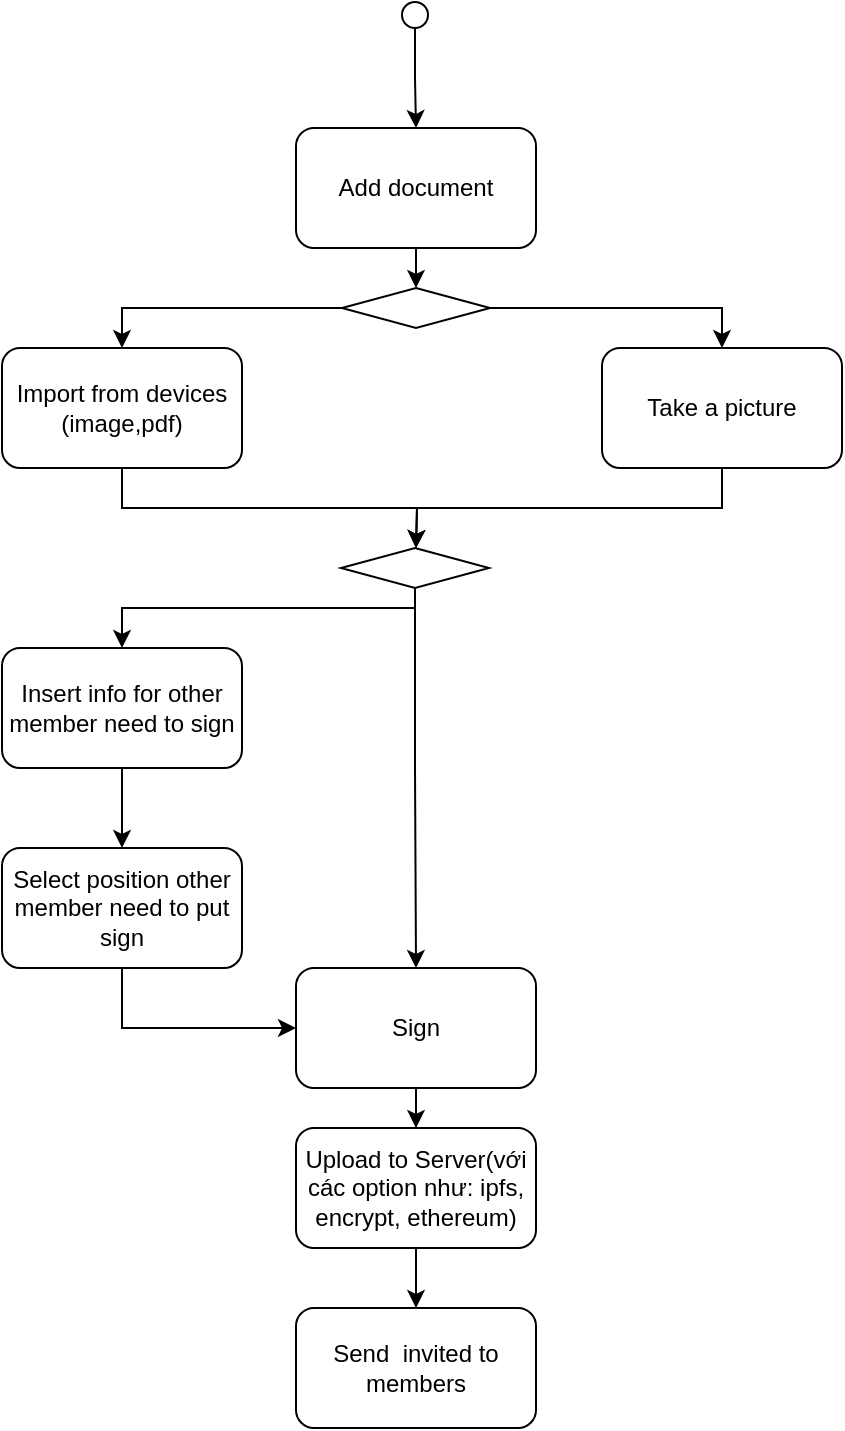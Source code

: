 <mxfile version="12.0.0" type="github" pages="1"><diagram id="isj3gUSeHn2DradgVipk" name="Page-1"><mxGraphModel dx="1186" dy="513" grid="1" gridSize="10" guides="1" tooltips="1" connect="1" arrows="1" fold="1" page="1" pageScale="1" pageWidth="827" pageHeight="1169" math="0" shadow="0"><root><mxCell id="0"/><mxCell id="1" parent="0"/><mxCell id="1tGx-QvMBzOWYpK8AKgu-1" style="edgeStyle=orthogonalEdgeStyle;rounded=0;orthogonalLoop=1;jettySize=auto;html=1;exitX=0.5;exitY=1;exitDx=0;exitDy=0;" edge="1" parent="1" source="NIqjMqYWKhfCY5PcoyBx-3" target="NIqjMqYWKhfCY5PcoyBx-6"><mxGeometry relative="1" as="geometry"/></mxCell><mxCell id="NIqjMqYWKhfCY5PcoyBx-3" value="" style="ellipse;whiteSpace=wrap;html=1;aspect=fixed;" parent="1" vertex="1"><mxGeometry x="330" y="57" width="13" height="13" as="geometry"/></mxCell><mxCell id="NIqjMqYWKhfCY5PcoyBx-8" style="edgeStyle=orthogonalEdgeStyle;rounded=0;orthogonalLoop=1;jettySize=auto;html=1;exitX=0.5;exitY=1;exitDx=0;exitDy=0;entryX=0.5;entryY=0;entryDx=0;entryDy=0;" parent="1" source="NIqjMqYWKhfCY5PcoyBx-6" target="NIqjMqYWKhfCY5PcoyBx-7" edge="1"><mxGeometry relative="1" as="geometry"/></mxCell><mxCell id="NIqjMqYWKhfCY5PcoyBx-6" value="Add document" style="rounded=1;whiteSpace=wrap;html=1;" parent="1" vertex="1"><mxGeometry x="277" y="120" width="120" height="60" as="geometry"/></mxCell><mxCell id="NIqjMqYWKhfCY5PcoyBx-11" style="edgeStyle=orthogonalEdgeStyle;rounded=0;orthogonalLoop=1;jettySize=auto;html=1;exitX=0;exitY=0.5;exitDx=0;exitDy=0;entryX=0.5;entryY=0;entryDx=0;entryDy=0;" parent="1" source="NIqjMqYWKhfCY5PcoyBx-7" target="NIqjMqYWKhfCY5PcoyBx-10" edge="1"><mxGeometry relative="1" as="geometry"/></mxCell><mxCell id="NIqjMqYWKhfCY5PcoyBx-13" style="edgeStyle=orthogonalEdgeStyle;rounded=0;orthogonalLoop=1;jettySize=auto;html=1;exitX=1;exitY=0.5;exitDx=0;exitDy=0;entryX=0.5;entryY=0;entryDx=0;entryDy=0;" parent="1" source="NIqjMqYWKhfCY5PcoyBx-7" target="NIqjMqYWKhfCY5PcoyBx-12" edge="1"><mxGeometry relative="1" as="geometry"/></mxCell><mxCell id="NIqjMqYWKhfCY5PcoyBx-7" value="" style="rhombus;whiteSpace=wrap;html=1;" parent="1" vertex="1"><mxGeometry x="300" y="200" width="74" height="20" as="geometry"/></mxCell><mxCell id="NIqjMqYWKhfCY5PcoyBx-15" style="edgeStyle=orthogonalEdgeStyle;rounded=0;orthogonalLoop=1;jettySize=auto;html=1;exitX=0.5;exitY=1;exitDx=0;exitDy=0;entryX=0.5;entryY=0;entryDx=0;entryDy=0;" parent="1" source="NIqjMqYWKhfCY5PcoyBx-10" edge="1"><mxGeometry relative="1" as="geometry"><mxPoint x="337" y="330" as="targetPoint"/></mxGeometry></mxCell><mxCell id="NIqjMqYWKhfCY5PcoyBx-10" value="Import from devices&lt;br&gt;(image,pdf)" style="rounded=1;whiteSpace=wrap;html=1;" parent="1" vertex="1"><mxGeometry x="130" y="230" width="120" height="60" as="geometry"/></mxCell><mxCell id="NIqjMqYWKhfCY5PcoyBx-16" style="edgeStyle=orthogonalEdgeStyle;rounded=0;orthogonalLoop=1;jettySize=auto;html=1;exitX=0.5;exitY=1;exitDx=0;exitDy=0;entryX=0.5;entryY=0;entryDx=0;entryDy=0;" parent="1" source="NIqjMqYWKhfCY5PcoyBx-12" edge="1"><mxGeometry relative="1" as="geometry"><mxPoint x="337" y="330" as="targetPoint"/></mxGeometry></mxCell><mxCell id="NIqjMqYWKhfCY5PcoyBx-12" value="Take a picture" style="rounded=1;whiteSpace=wrap;html=1;" parent="1" vertex="1"><mxGeometry x="430" y="230" width="120" height="60" as="geometry"/></mxCell><mxCell id="NIqjMqYWKhfCY5PcoyBx-20" style="edgeStyle=orthogonalEdgeStyle;rounded=0;orthogonalLoop=1;jettySize=auto;html=1;exitX=0.5;exitY=1;exitDx=0;exitDy=0;entryX=0.5;entryY=0;entryDx=0;entryDy=0;" parent="1" source="NIqjMqYWKhfCY5PcoyBx-17" target="NIqjMqYWKhfCY5PcoyBx-18" edge="1"><mxGeometry relative="1" as="geometry"><Array as="points"><mxPoint x="337" y="360"/><mxPoint x="190" y="360"/></Array></mxGeometry></mxCell><mxCell id="NIqjMqYWKhfCY5PcoyBx-24" style="edgeStyle=orthogonalEdgeStyle;rounded=0;orthogonalLoop=1;jettySize=auto;html=1;exitX=0.5;exitY=1;exitDx=0;exitDy=0;" parent="1" source="NIqjMqYWKhfCY5PcoyBx-17" target="NIqjMqYWKhfCY5PcoyBx-23" edge="1"><mxGeometry relative="1" as="geometry"><Array as="points"><mxPoint x="337" y="440"/><mxPoint x="337" y="440"/></Array></mxGeometry></mxCell><mxCell id="NIqjMqYWKhfCY5PcoyBx-17" value="" style="rhombus;whiteSpace=wrap;html=1;" parent="1" vertex="1"><mxGeometry x="299.5" y="330" width="74" height="20" as="geometry"/></mxCell><mxCell id="NIqjMqYWKhfCY5PcoyBx-30" style="edgeStyle=orthogonalEdgeStyle;rounded=0;orthogonalLoop=1;jettySize=auto;html=1;exitX=0.5;exitY=1;exitDx=0;exitDy=0;entryX=0.5;entryY=0;entryDx=0;entryDy=0;" parent="1" source="NIqjMqYWKhfCY5PcoyBx-18" target="NIqjMqYWKhfCY5PcoyBx-29" edge="1"><mxGeometry relative="1" as="geometry"/></mxCell><mxCell id="NIqjMqYWKhfCY5PcoyBx-18" value="Insert info for other member need to sign" style="rounded=1;whiteSpace=wrap;html=1;" parent="1" vertex="1"><mxGeometry x="130" y="380" width="120" height="60" as="geometry"/></mxCell><mxCell id="NIqjMqYWKhfCY5PcoyBx-23" value="Sign" style="rounded=1;whiteSpace=wrap;html=1;" parent="1" vertex="1"><mxGeometry x="277" y="540" width="120" height="60" as="geometry"/></mxCell><mxCell id="NIqjMqYWKhfCY5PcoyBx-33" style="edgeStyle=orthogonalEdgeStyle;rounded=0;orthogonalLoop=1;jettySize=auto;html=1;exitX=0.5;exitY=1;exitDx=0;exitDy=0;entryX=0.5;entryY=0;entryDx=0;entryDy=0;" parent="1" source="NIqjMqYWKhfCY5PcoyBx-25" target="NIqjMqYWKhfCY5PcoyBx-32" edge="1"><mxGeometry relative="1" as="geometry"><mxPoint x="337" y="650" as="targetPoint"/></mxGeometry></mxCell><mxCell id="NIqjMqYWKhfCY5PcoyBx-31" style="edgeStyle=orthogonalEdgeStyle;rounded=0;orthogonalLoop=1;jettySize=auto;html=1;exitX=0.5;exitY=1;exitDx=0;exitDy=0;entryX=0;entryY=0.5;entryDx=0;entryDy=0;" parent="1" source="NIqjMqYWKhfCY5PcoyBx-29" target="NIqjMqYWKhfCY5PcoyBx-23" edge="1"><mxGeometry relative="1" as="geometry"/></mxCell><mxCell id="NIqjMqYWKhfCY5PcoyBx-29" value="Select position other member need to put sign" style="rounded=1;whiteSpace=wrap;html=1;" parent="1" vertex="1"><mxGeometry x="130" y="480" width="120" height="60" as="geometry"/></mxCell><mxCell id="NIqjMqYWKhfCY5PcoyBx-32" value="Send&amp;nbsp; invited to members" style="rounded=1;whiteSpace=wrap;html=1;" parent="1" vertex="1"><mxGeometry x="277" y="710" width="120" height="60" as="geometry"/></mxCell><mxCell id="NIqjMqYWKhfCY5PcoyBx-25" value="Upload to Server(với các option như: ipfs, encrypt, ethereum)" style="rounded=1;whiteSpace=wrap;html=1;" parent="1" vertex="1"><mxGeometry x="277" y="620" width="120" height="60" as="geometry"/></mxCell><mxCell id="1tGx-QvMBzOWYpK8AKgu-2" style="edgeStyle=orthogonalEdgeStyle;rounded=0;orthogonalLoop=1;jettySize=auto;html=1;exitX=0.5;exitY=1;exitDx=0;exitDy=0;" edge="1" parent="1" source="NIqjMqYWKhfCY5PcoyBx-23" target="NIqjMqYWKhfCY5PcoyBx-25"><mxGeometry relative="1" as="geometry"><mxPoint x="400" y="590" as="targetPoint"/><Array as="points"/><mxPoint x="490" y="440" as="sourcePoint"/></mxGeometry></mxCell></root></mxGraphModel></diagram></mxfile>